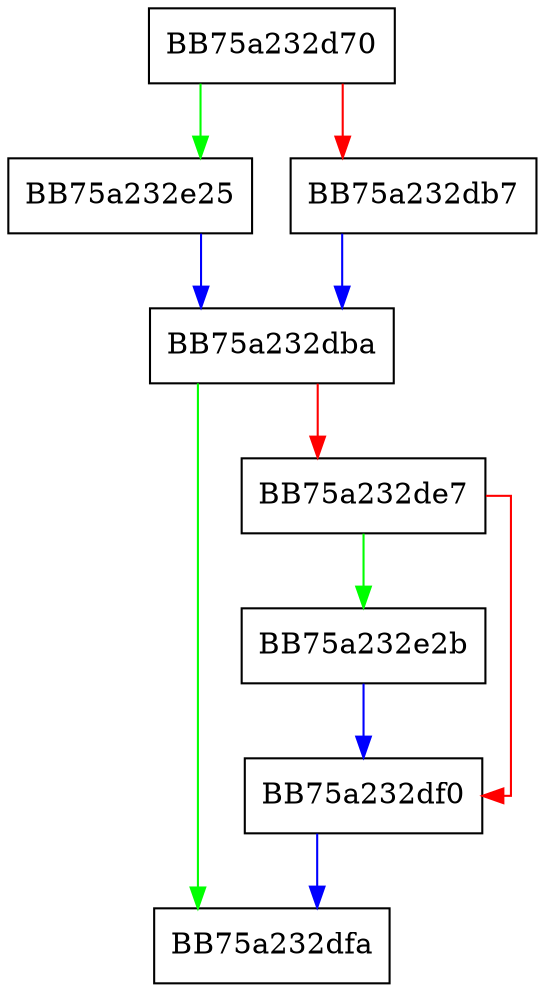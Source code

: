 digraph reset {
  node [shape="box"];
  graph [splines=ortho];
  BB75a232d70 -> BB75a232e25 [color="green"];
  BB75a232d70 -> BB75a232db7 [color="red"];
  BB75a232db7 -> BB75a232dba [color="blue"];
  BB75a232dba -> BB75a232dfa [color="green"];
  BB75a232dba -> BB75a232de7 [color="red"];
  BB75a232de7 -> BB75a232e2b [color="green"];
  BB75a232de7 -> BB75a232df0 [color="red"];
  BB75a232df0 -> BB75a232dfa [color="blue"];
  BB75a232e25 -> BB75a232dba [color="blue"];
  BB75a232e2b -> BB75a232df0 [color="blue"];
}
